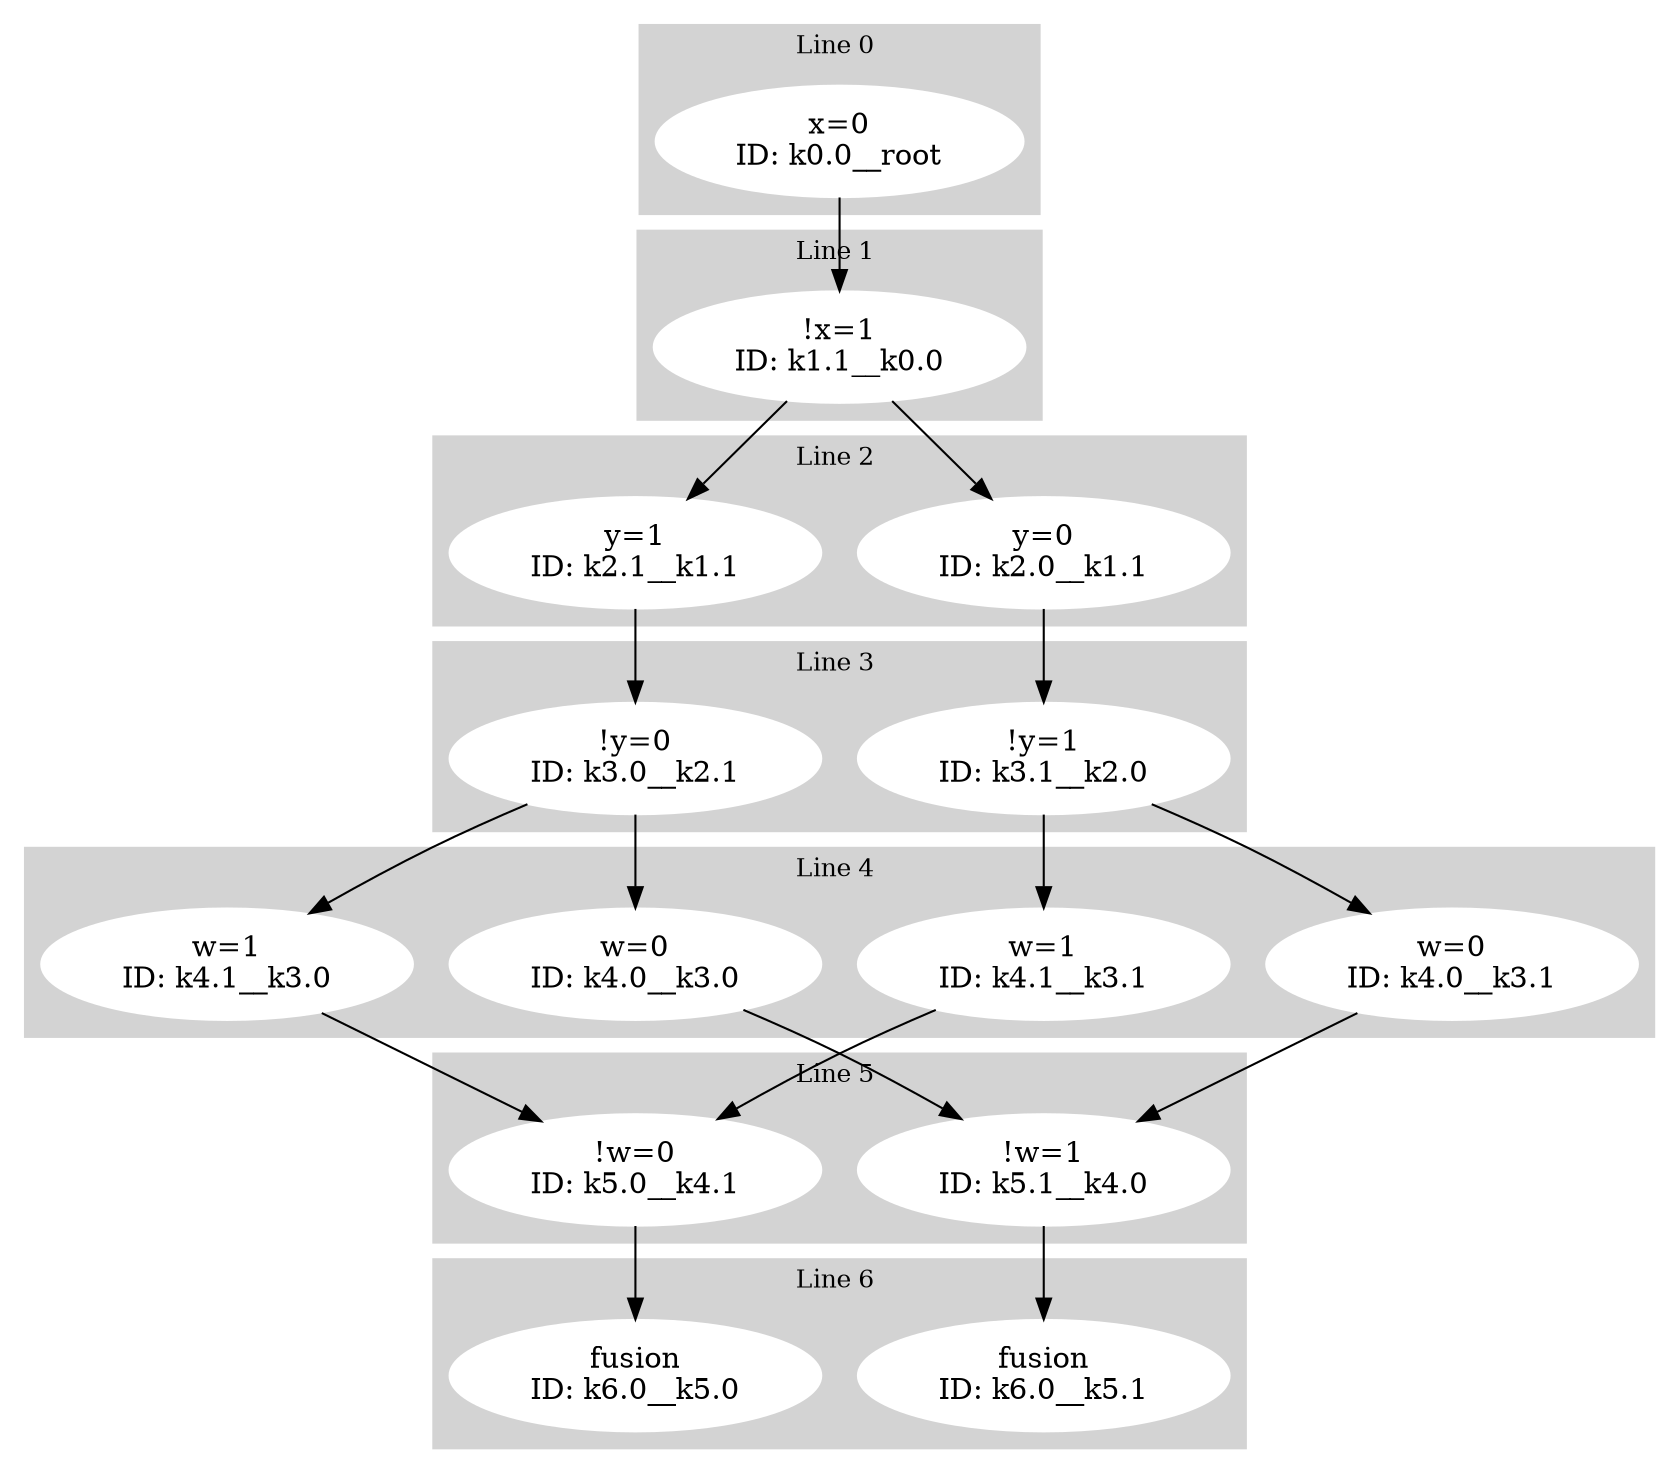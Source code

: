 digraph G {
     compound=true 
subgraph cluster_line_0 {
 style=filled;
 color=lightgrey; 
     node [style=filled,color=white]; 
k0_0__root [label=<x=0<BR /> ID: k0.0__root <BR />>]
     fontsize="12" 
     label = "Line 0 " 
 }
subgraph cluster_line_1 {
 style=filled;
 color=lightgrey; 
     node [style=filled,color=white]; 
k1_1__k0_0 [label=<!x=1<BR /> ID: k1.1__k0.0 <BR />>]
     fontsize="12" 
     label = "Line 1 " 
 }
subgraph cluster_line_2 {
 style=filled;
 color=lightgrey; 
     node [style=filled,color=white]; 
k2_0__k1_1 [label=<y=0<BR /> ID: k2.0__k1.1 <BR />>]k2_1__k1_1 [label=<y=1<BR /> ID: k2.1__k1.1 <BR />>]
     fontsize="12" 
     label = "Line 2 " 
 }
subgraph cluster_line_3 {
 style=filled;
 color=lightgrey; 
     node [style=filled,color=white]; 
k3_1__k2_0 [label=<!y=1<BR /> ID: k3.1__k2.0 <BR />>]k3_0__k2_1 [label=<!y=0<BR /> ID: k3.0__k2.1 <BR />>]
     fontsize="12" 
     label = "Line 3 " 
 }
subgraph cluster_line_4 {
 style=filled;
 color=lightgrey; 
     node [style=filled,color=white]; 
k4_0__k3_0 [label=<w=0<BR /> ID: k4.0__k3.0 <BR />>]k4_1__k3_0 [label=<w=1<BR /> ID: k4.1__k3.0 <BR />>]k4_1__k3_1 [label=<w=1<BR /> ID: k4.1__k3.1 <BR />>]k4_0__k3_1 [label=<w=0<BR /> ID: k4.0__k3.1 <BR />>]
     fontsize="12" 
     label = "Line 4 " 
 }
subgraph cluster_line_5 {
 style=filled;
 color=lightgrey; 
     node [style=filled,color=white]; 
k5_1__k4_0 [label=<!w=1<BR /> ID: k5.1__k4.0 <BR />>]k5_0__k4_1 [label=<!w=0<BR /> ID: k5.0__k4.1 <BR />>]
     fontsize="12" 
     label = "Line 5 " 
 }
subgraph cluster_line_6 {
 style=filled;
 color=lightgrey; 
     node [style=filled,color=white]; 
k6_0__k5_1 [label=<fusion<BR /> ID: k6.0__k5.1 <BR />>]k6_0__k5_0 [label=<fusion<BR /> ID: k6.0__k5.0 <BR />>]
     fontsize="12" 
     label = "Line 6 " 
 }
k0_0__root -> k1_1__k0_0 
k1_1__k0_0 -> k2_0__k1_1 
k1_1__k0_0 -> k2_1__k1_1 
k2_0__k1_1 -> k3_1__k2_0 
k2_1__k1_1 -> k3_0__k2_1 
k3_1__k2_0 -> k4_1__k3_1 
k3_1__k2_0 -> k4_0__k3_1 
k3_0__k2_1 -> k4_0__k3_0 
k3_0__k2_1 -> k4_1__k3_0 
k4_0__k3_0 -> k5_1__k4_0 
k4_1__k3_0 -> k5_0__k4_1 
k4_1__k3_1 -> k5_0__k4_1 
k4_0__k3_1 -> k5_1__k4_0 
k5_1__k4_0 -> k6_0__k5_1 
k5_0__k4_1 -> k6_0__k5_0 
}